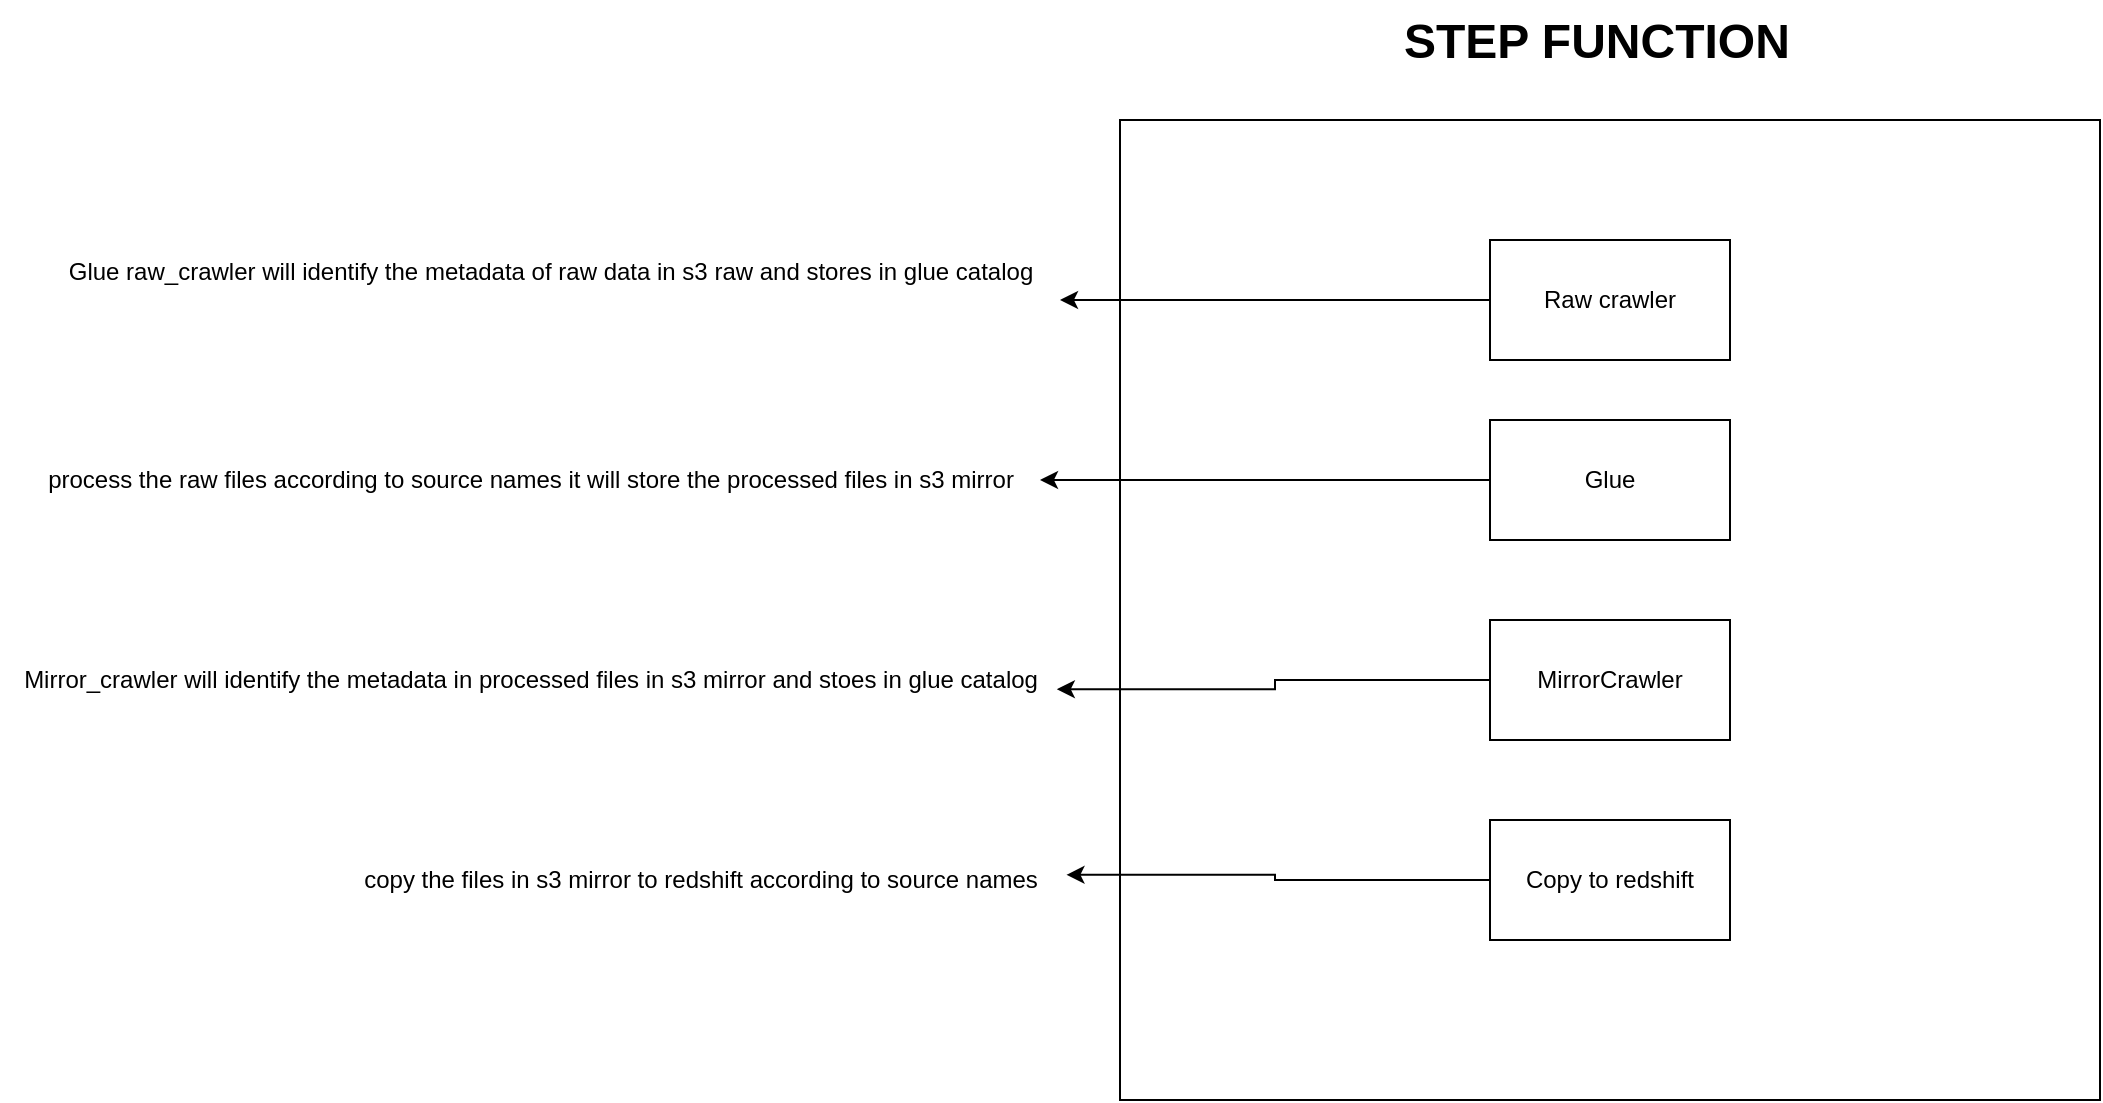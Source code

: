 <mxfile version="28.0.6">
  <diagram name="Page-1" id="U3XMAzyxrZ7kLZgz8v9U">
    <mxGraphModel dx="2216" dy="749" grid="1" gridSize="10" guides="1" tooltips="1" connect="1" arrows="1" fold="1" page="1" pageScale="1" pageWidth="827" pageHeight="1169" math="0" shadow="0">
      <root>
        <mxCell id="0" />
        <mxCell id="1" parent="0" />
        <mxCell id="rbyF6ZxrxwgmKT2iUZkg-7" value="Glue raw_crawler will identify the metadata of raw data in s3 raw and stores in glue catalog&lt;div&gt;&lt;br&gt;&lt;div&gt;&amp;nbsp;&amp;nbsp;&lt;/div&gt;&lt;/div&gt;" style="text;html=1;align=center;verticalAlign=middle;resizable=0;points=[];autosize=1;strokeColor=none;fillColor=none;" vertex="1" parent="1">
          <mxGeometry x="-180" y="130" width="510" height="60" as="geometry" />
        </mxCell>
        <mxCell id="rbyF6ZxrxwgmKT2iUZkg-9" value="" style="whiteSpace=wrap;html=1;aspect=fixed;" vertex="1" parent="1">
          <mxGeometry x="360" y="70" width="490" height="490" as="geometry" />
        </mxCell>
        <mxCell id="rbyF6ZxrxwgmKT2iUZkg-17" style="edgeStyle=orthogonalEdgeStyle;rounded=0;orthogonalLoop=1;jettySize=auto;html=1;" edge="1" parent="1" source="rbyF6ZxrxwgmKT2iUZkg-10" target="rbyF6ZxrxwgmKT2iUZkg-7">
          <mxGeometry relative="1" as="geometry" />
        </mxCell>
        <mxCell id="rbyF6ZxrxwgmKT2iUZkg-10" value="Raw crawler" style="rounded=0;whiteSpace=wrap;html=1;" vertex="1" parent="1">
          <mxGeometry x="545" y="130" width="120" height="60" as="geometry" />
        </mxCell>
        <mxCell id="rbyF6ZxrxwgmKT2iUZkg-25" style="edgeStyle=orthogonalEdgeStyle;rounded=0;orthogonalLoop=1;jettySize=auto;html=1;" edge="1" parent="1" source="rbyF6ZxrxwgmKT2iUZkg-12" target="rbyF6ZxrxwgmKT2iUZkg-21">
          <mxGeometry relative="1" as="geometry" />
        </mxCell>
        <mxCell id="rbyF6ZxrxwgmKT2iUZkg-12" value="Glue" style="rounded=0;whiteSpace=wrap;html=1;" vertex="1" parent="1">
          <mxGeometry x="545" y="220" width="120" height="60" as="geometry" />
        </mxCell>
        <mxCell id="rbyF6ZxrxwgmKT2iUZkg-13" value="MirrorCrawler" style="rounded=0;whiteSpace=wrap;html=1;" vertex="1" parent="1">
          <mxGeometry x="545" y="320" width="120" height="60" as="geometry" />
        </mxCell>
        <mxCell id="rbyF6ZxrxwgmKT2iUZkg-22" style="edgeStyle=orthogonalEdgeStyle;rounded=0;orthogonalLoop=1;jettySize=auto;html=1;entryX=1.009;entryY=0.413;entryDx=0;entryDy=0;entryPerimeter=0;" edge="1" parent="1" source="rbyF6ZxrxwgmKT2iUZkg-14" target="rbyF6ZxrxwgmKT2iUZkg-20">
          <mxGeometry relative="1" as="geometry">
            <mxPoint x="320" y="450" as="targetPoint" />
          </mxGeometry>
        </mxCell>
        <mxCell id="rbyF6ZxrxwgmKT2iUZkg-14" value="Copy to redshift" style="rounded=0;whiteSpace=wrap;html=1;" vertex="1" parent="1">
          <mxGeometry x="545" y="420" width="120" height="60" as="geometry" />
        </mxCell>
        <mxCell id="rbyF6ZxrxwgmKT2iUZkg-19" value="Mirror_crawler will identify the metadata in processed files in s3 mirror and stoes in glue catalog" style="text;html=1;align=center;verticalAlign=middle;resizable=0;points=[];autosize=1;strokeColor=none;fillColor=none;" vertex="1" parent="1">
          <mxGeometry x="-200" y="335" width="530" height="30" as="geometry" />
        </mxCell>
        <mxCell id="rbyF6ZxrxwgmKT2iUZkg-20" value="copy the files in s3 mirror to redshift according to source names" style="text;html=1;align=center;verticalAlign=middle;resizable=0;points=[];autosize=1;strokeColor=none;fillColor=none;" vertex="1" parent="1">
          <mxGeometry x="-30" y="435" width="360" height="30" as="geometry" />
        </mxCell>
        <mxCell id="rbyF6ZxrxwgmKT2iUZkg-21" value="process the raw files according to source names it will store the processed files in s3 mirror" style="text;html=1;align=center;verticalAlign=middle;resizable=0;points=[];autosize=1;strokeColor=none;fillColor=none;" vertex="1" parent="1">
          <mxGeometry x="-190" y="235" width="510" height="30" as="geometry" />
        </mxCell>
        <mxCell id="rbyF6ZxrxwgmKT2iUZkg-24" style="edgeStyle=orthogonalEdgeStyle;rounded=0;orthogonalLoop=1;jettySize=auto;html=1;entryX=0.997;entryY=0.653;entryDx=0;entryDy=0;entryPerimeter=0;" edge="1" parent="1" source="rbyF6ZxrxwgmKT2iUZkg-13" target="rbyF6ZxrxwgmKT2iUZkg-19">
          <mxGeometry relative="1" as="geometry" />
        </mxCell>
        <mxCell id="rbyF6ZxrxwgmKT2iUZkg-26" value="&lt;h1 style=&quot;margin-top: 0px;&quot;&gt;STEP FUNCTION&lt;/h1&gt;" style="text;html=1;whiteSpace=wrap;overflow=hidden;rounded=0;" vertex="1" parent="1">
          <mxGeometry x="500" y="10" width="240" height="50" as="geometry" />
        </mxCell>
      </root>
    </mxGraphModel>
  </diagram>
</mxfile>
